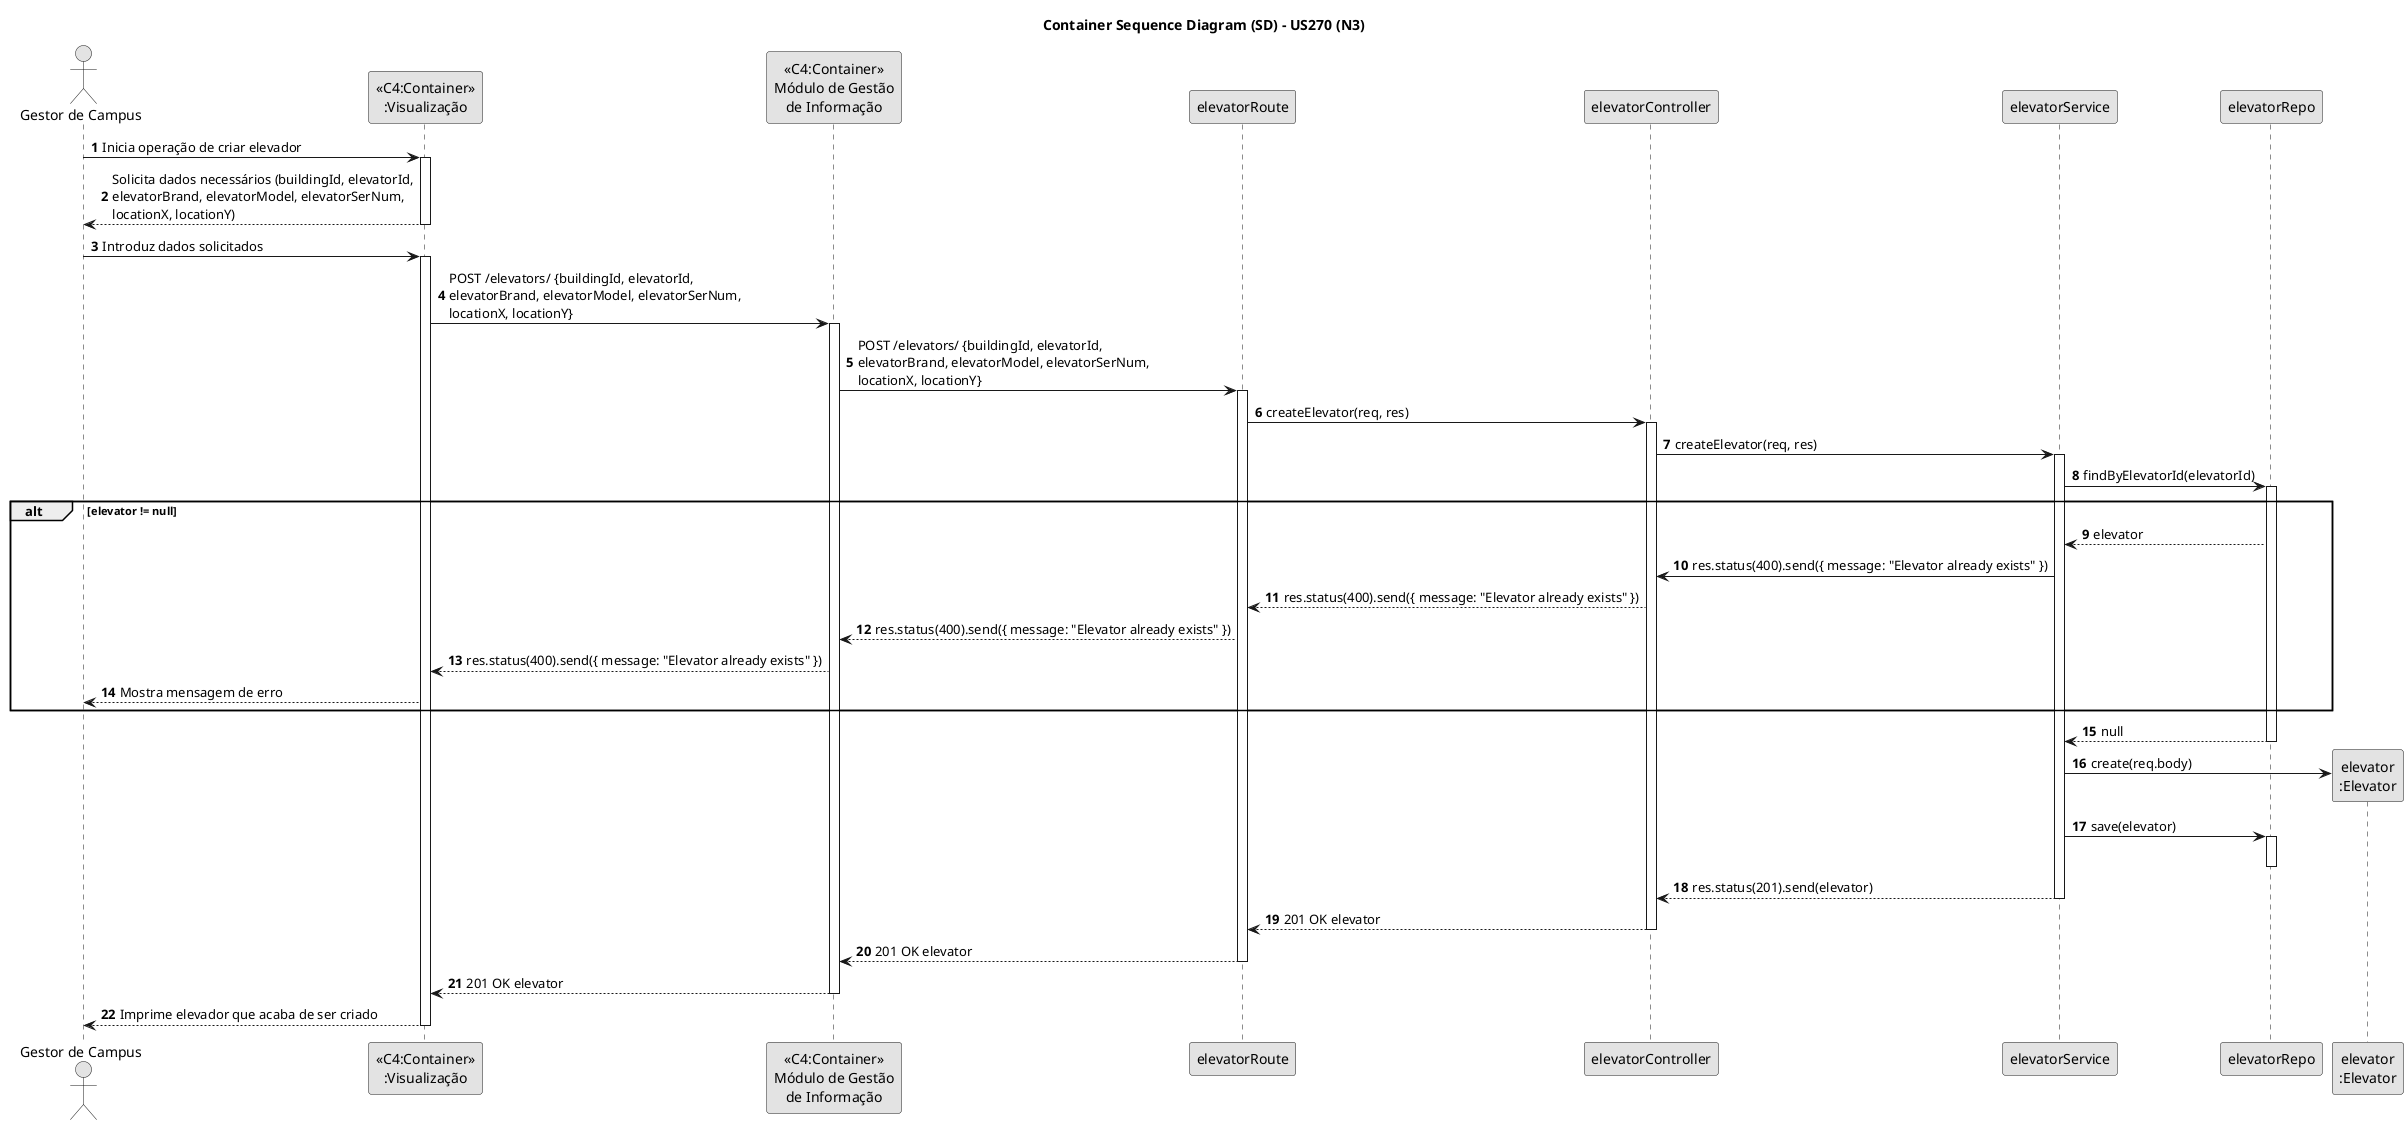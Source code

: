 @startuml
skinparam monochrome true
skinparam packageStyle rectangle
skinparam shadowing false

title Container Sequence Diagram (SD) - US270 (N3)

autonumber

actor "Gestor de Campus"

"Gestor de Campus" -> "<<C4:Container>>\n:Visualização": Inicia operação de criar elevador
activate "<<C4:Container>>\n:Visualização"
"<<C4:Container>>\n:Visualização" --> "Gestor de Campus": Solicita dados necessários (buildingId, elevatorId,\nelevatorBrand, elevatorModel, elevatorSerNum,\nlocationX, locationY)
deactivate "<<C4:Container>>\n:Visualização"

"Gestor de Campus" -> "<<C4:Container>>\n:Visualização": Introduz dados solicitados
activate "<<C4:Container>>\n:Visualização"
"<<C4:Container>>\n:Visualização" -> "<<C4:Container>>\nMódulo de Gestão\nde Informação": POST /elevators/ {buildingId, elevatorId,\nelevatorBrand, elevatorModel, elevatorSerNum,\nlocationX, locationY}

activate "<<C4:Container>>\nMódulo de Gestão\nde Informação"
"<<C4:Container>>\nMódulo de Gestão\nde Informação" -> elevatorRoute: POST /elevators/ {buildingId, elevatorId,\nelevatorBrand, elevatorModel, elevatorSerNum,\nlocationX, locationY}
activate elevatorRoute
elevatorRoute -> elevatorController: createElevator(req, res)
activate elevatorController
elevatorController -> elevatorService: createElevator(req, res)
activate elevatorService

elevatorService -> elevatorRepo: findByElevatorId(elevatorId)
activate elevatorRepo
alt elevator != null
elevatorRepo --> elevatorService: elevator
elevatorService -> elevatorController: res.status(400).send({ message: "Elevator already exists" })
elevatorController --> elevatorRoute: res.status(400).send({ message: "Elevator already exists" })
elevatorRoute --> "<<C4:Container>>\nMódulo de Gestão\nde Informação": res.status(400).send({ message: "Elevator already exists" })
"<<C4:Container>>\nMódulo de Gestão\nde Informação" --> "<<C4:Container>>\n:Visualização": res.status(400).send({ message: "Elevator already exists" })
"<<C4:Container>>\n:Visualização" --> "Gestor de Campus": Mostra mensagem de erro

end
elevatorRepo --> elevatorService: null
deactivate elevatorRepo
elevatorService -> "elevator\n:Elevator"**: create(req.body)
elevatorService -> elevatorRepo: save(elevator)
activate elevatorRepo
deactivate elevatorRepo
elevatorService --> elevatorController: res.status(201).send(elevator)
deactivate elevatorService
elevatorController --> elevatorRoute : 201 OK elevator
deactivate elevatorController
elevatorRoute --> "<<C4:Container>>\nMódulo de Gestão\nde Informação" : 201 OK elevator
deactivate elevatorRoute
"<<C4:Container>>\nMódulo de Gestão\nde Informação" --> "<<C4:Container>>\n:Visualização": 201 OK elevator
deactivate "<<C4:Container>>\nMódulo de Gestão\nde Informação"
"Gestor de Campus" <-- "<<C4:Container>>\n:Visualização": Imprime elevador que acaba de ser criado
deactivate "<<C4:Container>>\n:Visualização"

@enduml